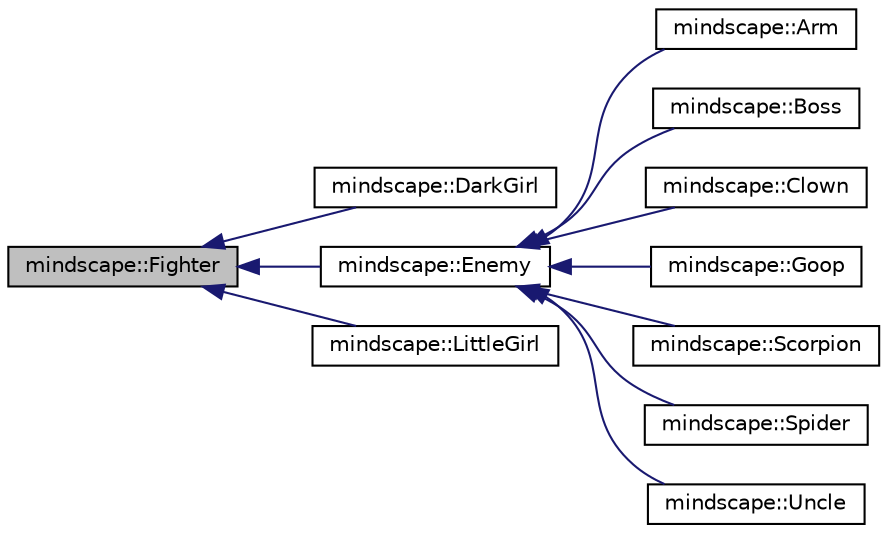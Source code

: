 digraph "mindscape::Fighter"
{
  edge [fontname="Helvetica",fontsize="10",labelfontname="Helvetica",labelfontsize="10"];
  node [fontname="Helvetica",fontsize="10",shape=record];
  rankdir="LR";
  Node1 [label="mindscape::Fighter",height=0.2,width=0.4,color="black", fillcolor="grey75", style="filled", fontcolor="black"];
  Node1 -> Node2 [dir="back",color="midnightblue",fontsize="10",style="solid"];
  Node2 [label="mindscape::DarkGirl",height=0.2,width=0.4,color="black", fillcolor="white", style="filled",URL="$classmindscape_1_1_dark_girl.html",tooltip="Girl class. "];
  Node1 -> Node3 [dir="back",color="midnightblue",fontsize="10",style="solid"];
  Node3 [label="mindscape::Enemy",height=0.2,width=0.4,color="black", fillcolor="white", style="filled",URL="$classmindscape_1_1_enemy.html"];
  Node3 -> Node4 [dir="back",color="midnightblue",fontsize="10",style="solid"];
  Node4 [label="mindscape::Arm",height=0.2,width=0.4,color="black", fillcolor="white", style="filled",URL="$classmindscape_1_1_arm.html",tooltip="A Arm class. "];
  Node3 -> Node5 [dir="back",color="midnightblue",fontsize="10",style="solid"];
  Node5 [label="mindscape::Boss",height=0.2,width=0.4,color="black", fillcolor="white", style="filled",URL="$classmindscape_1_1_boss.html",tooltip="A Boss class. "];
  Node3 -> Node6 [dir="back",color="midnightblue",fontsize="10",style="solid"];
  Node6 [label="mindscape::Clown",height=0.2,width=0.4,color="black", fillcolor="white", style="filled",URL="$classmindscape_1_1_clown.html",tooltip="Clown enemy class. "];
  Node3 -> Node7 [dir="back",color="midnightblue",fontsize="10",style="solid"];
  Node7 [label="mindscape::Goop",height=0.2,width=0.4,color="black", fillcolor="white", style="filled",URL="$classmindscape_1_1_goop.html",tooltip="A Goop class. "];
  Node3 -> Node8 [dir="back",color="midnightblue",fontsize="10",style="solid"];
  Node8 [label="mindscape::Scorpion",height=0.2,width=0.4,color="black", fillcolor="white", style="filled",URL="$classmindscape_1_1_scorpion.html",tooltip="Scorpion enemy class. "];
  Node3 -> Node9 [dir="back",color="midnightblue",fontsize="10",style="solid"];
  Node9 [label="mindscape::Spider",height=0.2,width=0.4,color="black", fillcolor="white", style="filled",URL="$classmindscape_1_1_spider.html",tooltip="Spider enemy class. "];
  Node3 -> Node10 [dir="back",color="midnightblue",fontsize="10",style="solid"];
  Node10 [label="mindscape::Uncle",height=0.2,width=0.4,color="black", fillcolor="white", style="filled",URL="$classmindscape_1_1_uncle.html",tooltip="Uncle enemy class. "];
  Node1 -> Node11 [dir="back",color="midnightblue",fontsize="10",style="solid"];
  Node11 [label="mindscape::LittleGirl",height=0.2,width=0.4,color="black", fillcolor="white", style="filled",URL="$classmindscape_1_1_little_girl.html",tooltip="A little girl class. "];
}

